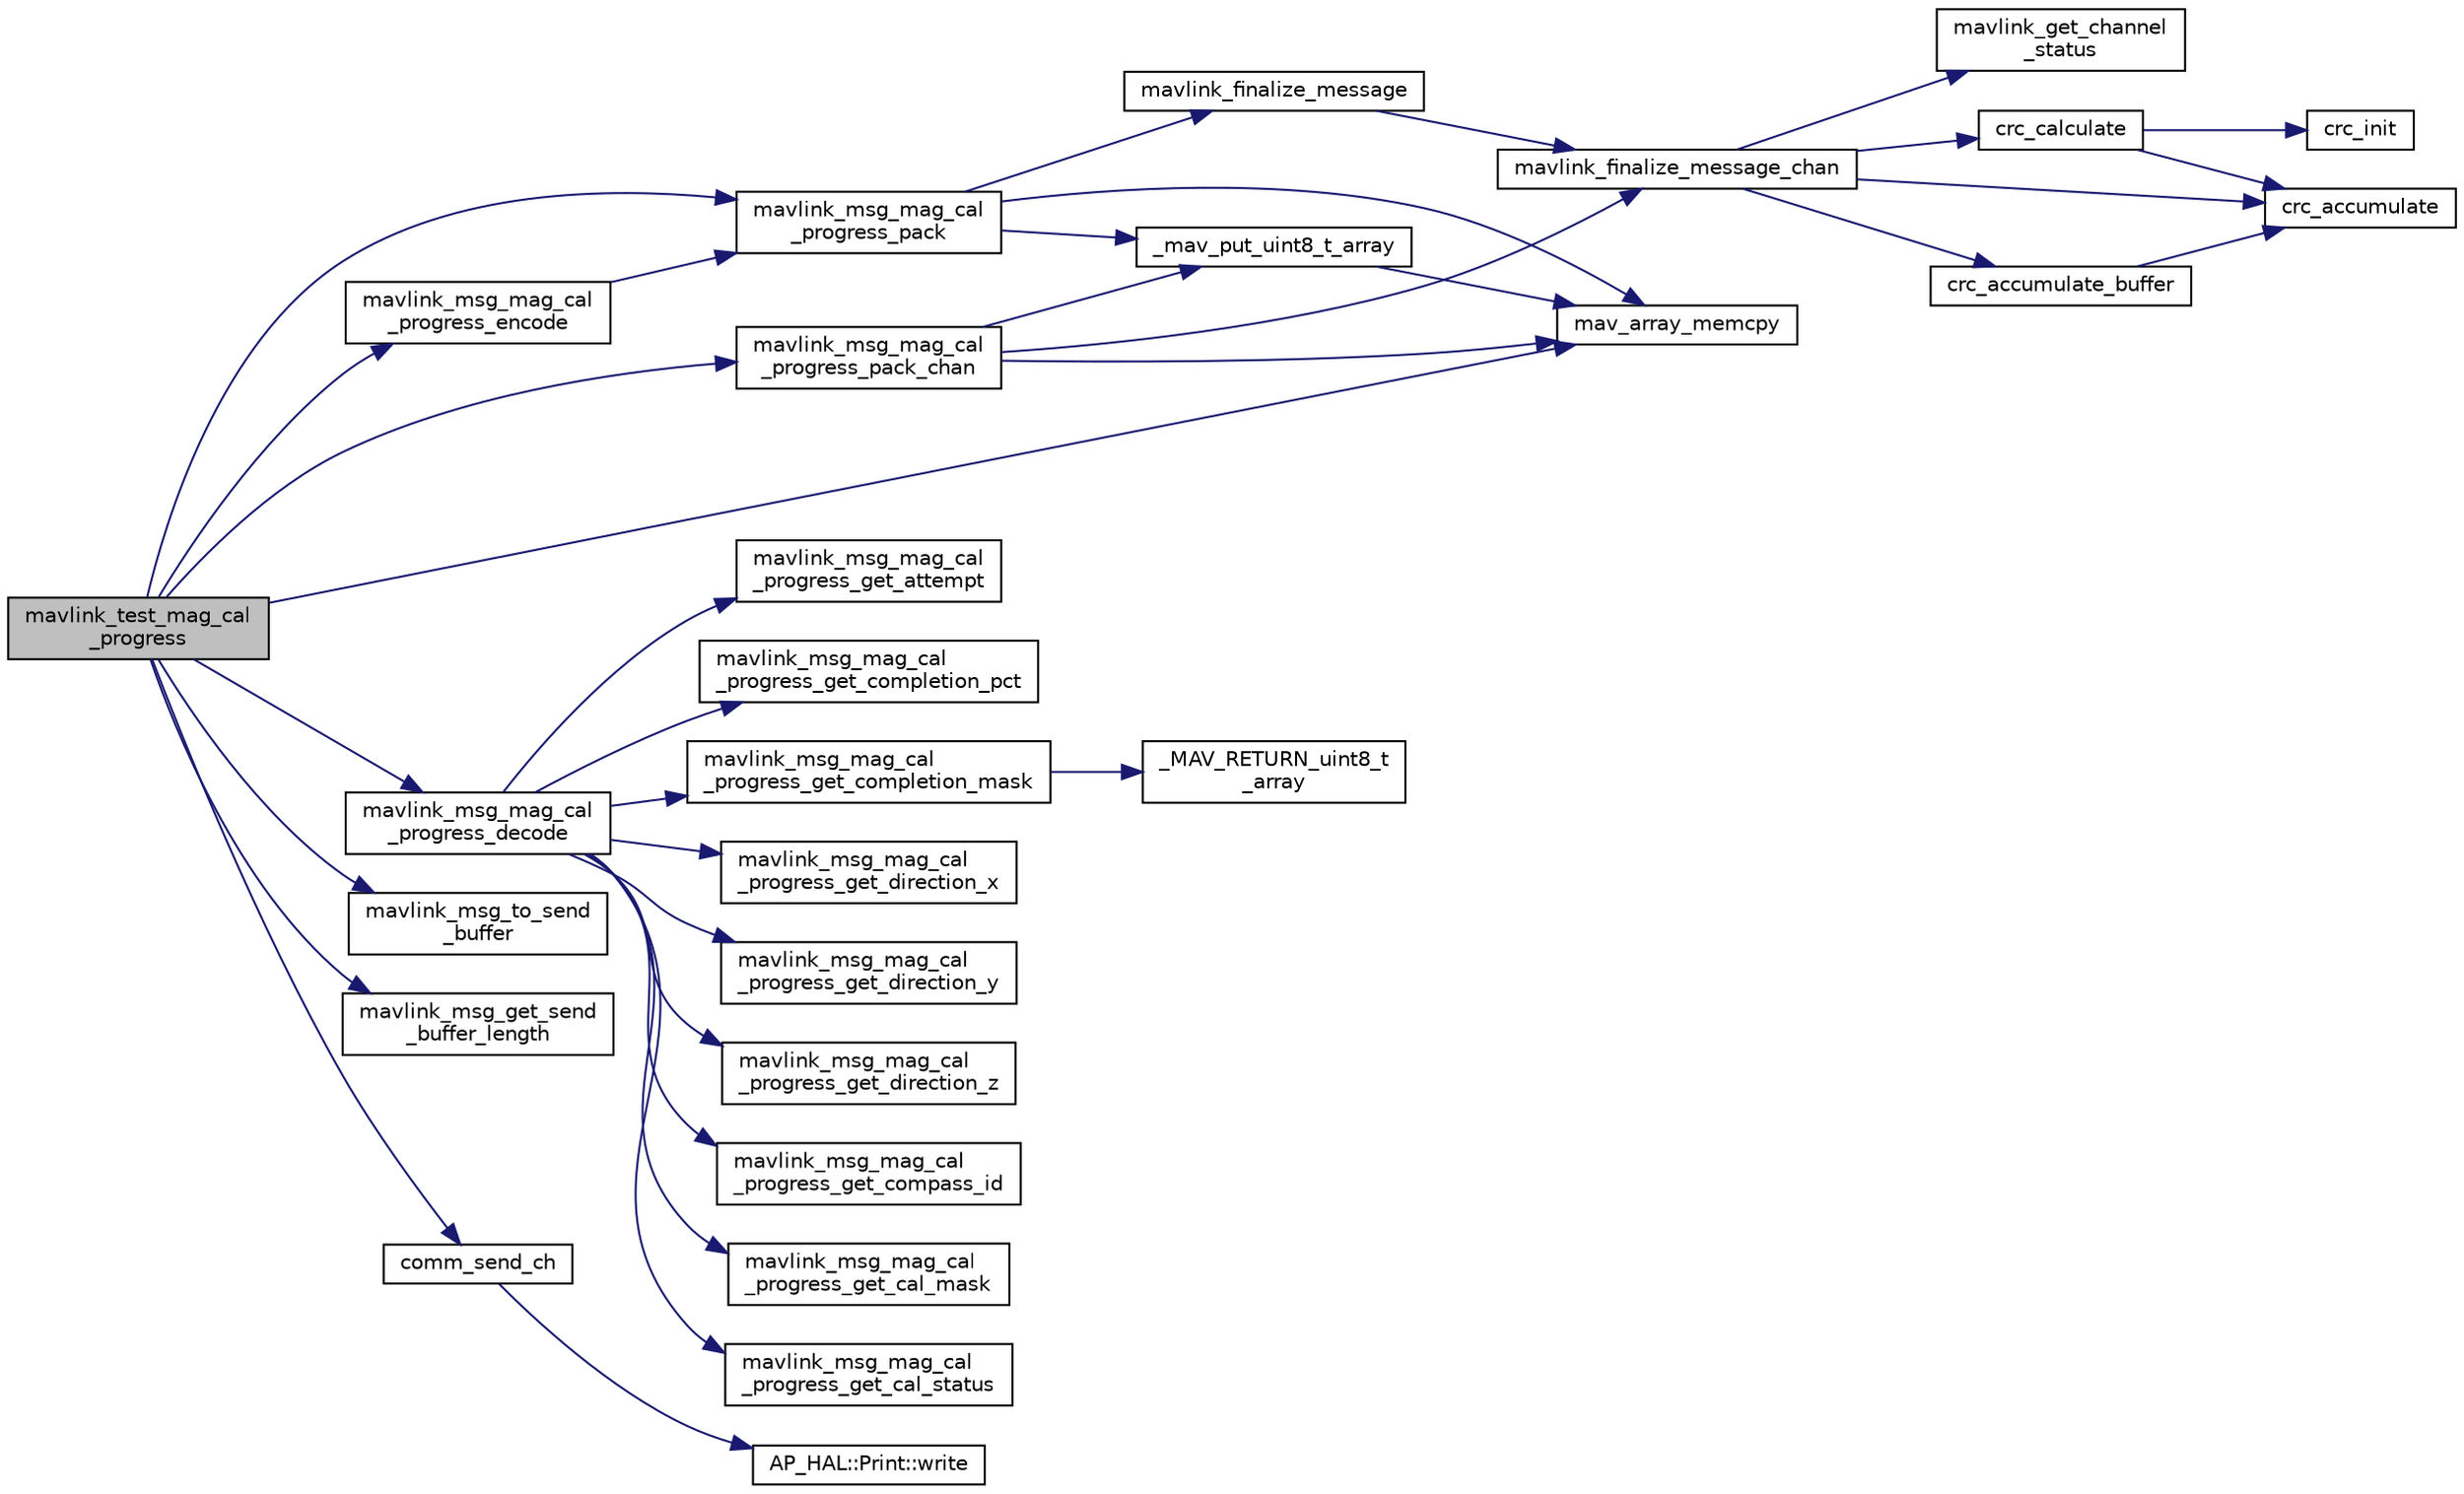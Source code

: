 digraph "mavlink_test_mag_cal_progress"
{
 // INTERACTIVE_SVG=YES
  edge [fontname="Helvetica",fontsize="10",labelfontname="Helvetica",labelfontsize="10"];
  node [fontname="Helvetica",fontsize="10",shape=record];
  rankdir="LR";
  Node1 [label="mavlink_test_mag_cal\l_progress",height=0.2,width=0.4,color="black", fillcolor="grey75", style="filled", fontcolor="black"];
  Node1 -> Node2 [color="midnightblue",fontsize="10",style="solid",fontname="Helvetica"];
  Node2 [label="mav_array_memcpy",height=0.2,width=0.4,color="black", fillcolor="white", style="filled",URL="$protocol_8h.html#a4486c3d5854cac1cb6a0fb1cc5ba570c"];
  Node1 -> Node3 [color="midnightblue",fontsize="10",style="solid",fontname="Helvetica"];
  Node3 [label="mavlink_msg_mag_cal\l_progress_encode",height=0.2,width=0.4,color="black", fillcolor="white", style="filled",URL="$mavlink__msg__mag__cal__progress_8h.html#a403c694eb71e7ee21816cb57afe6fa44",tooltip="Encode a mag_cal_progress struct. "];
  Node3 -> Node4 [color="midnightblue",fontsize="10",style="solid",fontname="Helvetica"];
  Node4 [label="mavlink_msg_mag_cal\l_progress_pack",height=0.2,width=0.4,color="black", fillcolor="white", style="filled",URL="$mavlink__msg__mag__cal__progress_8h.html#af76a73fcaea6a88131bdadf09f8e2531",tooltip="Pack a mag_cal_progress message. "];
  Node4 -> Node5 [color="midnightblue",fontsize="10",style="solid",fontname="Helvetica"];
  Node5 [label="_mav_put_uint8_t_array",height=0.2,width=0.4,color="black", fillcolor="white", style="filled",URL="$protocol_8h.html#a78cf8b010c1768f8be4b9caa34aba0dc"];
  Node5 -> Node2 [color="midnightblue",fontsize="10",style="solid",fontname="Helvetica"];
  Node4 -> Node2 [color="midnightblue",fontsize="10",style="solid",fontname="Helvetica"];
  Node4 -> Node6 [color="midnightblue",fontsize="10",style="solid",fontname="Helvetica"];
  Node6 [label="mavlink_finalize_message",height=0.2,width=0.4,color="black", fillcolor="white", style="filled",URL="$mavlink__helpers_8h.html#af3bea083c5ec83f5b6570b2bd4a817d0",tooltip="Finalize a MAVLink message with MAVLINK_COMM_0 as default channel. "];
  Node6 -> Node7 [color="midnightblue",fontsize="10",style="solid",fontname="Helvetica"];
  Node7 [label="mavlink_finalize_message_chan",height=0.2,width=0.4,color="black", fillcolor="white", style="filled",URL="$mavlink__helpers_8h.html#aa66131138fc02101dcc73b4b556ab422",tooltip="Finalize a MAVLink message with channel assignment. "];
  Node7 -> Node8 [color="midnightblue",fontsize="10",style="solid",fontname="Helvetica"];
  Node8 [label="mavlink_get_channel\l_status",height=0.2,width=0.4,color="black", fillcolor="white", style="filled",URL="$mavlink__helpers_8h.html#ac006d308067f48514ca5c0cf0b046c28"];
  Node7 -> Node9 [color="midnightblue",fontsize="10",style="solid",fontname="Helvetica"];
  Node9 [label="crc_calculate",height=0.2,width=0.4,color="black", fillcolor="white", style="filled",URL="$checksum_8h.html#ab4264eb7b9e22aabb5cc3191bce35f4c",tooltip="Calculates the X.25 checksum on a byte buffer. "];
  Node9 -> Node10 [color="midnightblue",fontsize="10",style="solid",fontname="Helvetica"];
  Node10 [label="crc_init",height=0.2,width=0.4,color="black", fillcolor="white", style="filled",URL="$checksum_8h.html#aee738f6e20d31b027afdd966c79befae",tooltip="Initiliaze the buffer for the X.25 CRC. "];
  Node9 -> Node11 [color="midnightblue",fontsize="10",style="solid",fontname="Helvetica"];
  Node11 [label="crc_accumulate",height=0.2,width=0.4,color="black", fillcolor="white", style="filled",URL="$checksum_8h.html#ade2bbc31cd3b5b6d839556f56de61957",tooltip="Accumulate the X.25 CRC by adding one char at a time. "];
  Node7 -> Node12 [color="midnightblue",fontsize="10",style="solid",fontname="Helvetica"];
  Node12 [label="crc_accumulate_buffer",height=0.2,width=0.4,color="black", fillcolor="white", style="filled",URL="$checksum_8h.html#abcbaa800e8fcbcdf9bb48168657fbefd",tooltip="Accumulate the X.25 CRC by adding an array of bytes. "];
  Node12 -> Node11 [color="midnightblue",fontsize="10",style="solid",fontname="Helvetica"];
  Node7 -> Node11 [color="midnightblue",fontsize="10",style="solid",fontname="Helvetica"];
  Node1 -> Node13 [color="midnightblue",fontsize="10",style="solid",fontname="Helvetica"];
  Node13 [label="mavlink_msg_mag_cal\l_progress_decode",height=0.2,width=0.4,color="black", fillcolor="white", style="filled",URL="$mavlink__msg__mag__cal__progress_8h.html#a89ffd15eb4723f5ea75f241b3e045711",tooltip="Decode a mag_cal_progress message into a struct. "];
  Node13 -> Node14 [color="midnightblue",fontsize="10",style="solid",fontname="Helvetica"];
  Node14 [label="mavlink_msg_mag_cal\l_progress_get_direction_x",height=0.2,width=0.4,color="black", fillcolor="white", style="filled",URL="$mavlink__msg__mag__cal__progress_8h.html#ad4b6c099cf2114366a21ee38bd697694",tooltip="Get field direction_x from mag_cal_progress message. "];
  Node13 -> Node15 [color="midnightblue",fontsize="10",style="solid",fontname="Helvetica"];
  Node15 [label="mavlink_msg_mag_cal\l_progress_get_direction_y",height=0.2,width=0.4,color="black", fillcolor="white", style="filled",URL="$mavlink__msg__mag__cal__progress_8h.html#a7747715a8afecbb7d941f5e931b69e34",tooltip="Get field direction_y from mag_cal_progress message. "];
  Node13 -> Node16 [color="midnightblue",fontsize="10",style="solid",fontname="Helvetica"];
  Node16 [label="mavlink_msg_mag_cal\l_progress_get_direction_z",height=0.2,width=0.4,color="black", fillcolor="white", style="filled",URL="$mavlink__msg__mag__cal__progress_8h.html#aa3ab9f838c6bd23f65bf6e9361a902ed",tooltip="Get field direction_z from mag_cal_progress message. "];
  Node13 -> Node17 [color="midnightblue",fontsize="10",style="solid",fontname="Helvetica"];
  Node17 [label="mavlink_msg_mag_cal\l_progress_get_compass_id",height=0.2,width=0.4,color="black", fillcolor="white", style="filled",URL="$mavlink__msg__mag__cal__progress_8h.html#a4efc5644fc20da1ab22e2a5580e21418",tooltip="Send a mag_cal_progress message. "];
  Node13 -> Node18 [color="midnightblue",fontsize="10",style="solid",fontname="Helvetica"];
  Node18 [label="mavlink_msg_mag_cal\l_progress_get_cal_mask",height=0.2,width=0.4,color="black", fillcolor="white", style="filled",URL="$mavlink__msg__mag__cal__progress_8h.html#a203f7be045565a0ebfa2bed7586fecd0",tooltip="Get field cal_mask from mag_cal_progress message. "];
  Node13 -> Node19 [color="midnightblue",fontsize="10",style="solid",fontname="Helvetica"];
  Node19 [label="mavlink_msg_mag_cal\l_progress_get_cal_status",height=0.2,width=0.4,color="black", fillcolor="white", style="filled",URL="$mavlink__msg__mag__cal__progress_8h.html#ac8f19f236ec59921f52ddf6226bcacd0",tooltip="Get field cal_status from mag_cal_progress message. "];
  Node13 -> Node20 [color="midnightblue",fontsize="10",style="solid",fontname="Helvetica"];
  Node20 [label="mavlink_msg_mag_cal\l_progress_get_attempt",height=0.2,width=0.4,color="black", fillcolor="white", style="filled",URL="$mavlink__msg__mag__cal__progress_8h.html#ae8a6bcfaa6bae0fcbbaf7c4dff7b39be",tooltip="Get field attempt from mag_cal_progress message. "];
  Node13 -> Node21 [color="midnightblue",fontsize="10",style="solid",fontname="Helvetica"];
  Node21 [label="mavlink_msg_mag_cal\l_progress_get_completion_pct",height=0.2,width=0.4,color="black", fillcolor="white", style="filled",URL="$mavlink__msg__mag__cal__progress_8h.html#ac6430f400131bf0af38c602e73a71729",tooltip="Get field completion_pct from mag_cal_progress message. "];
  Node13 -> Node22 [color="midnightblue",fontsize="10",style="solid",fontname="Helvetica"];
  Node22 [label="mavlink_msg_mag_cal\l_progress_get_completion_mask",height=0.2,width=0.4,color="black", fillcolor="white", style="filled",URL="$mavlink__msg__mag__cal__progress_8h.html#adbb8db953ca274493f1252fde14cfe5b",tooltip="Get field completion_mask from mag_cal_progress message. "];
  Node22 -> Node23 [color="midnightblue",fontsize="10",style="solid",fontname="Helvetica"];
  Node23 [label="_MAV_RETURN_uint8_t\l_array",height=0.2,width=0.4,color="black", fillcolor="white", style="filled",URL="$protocol_8h.html#a0577ed5da38b4eed5472e27dc94026c3"];
  Node1 -> Node4 [color="midnightblue",fontsize="10",style="solid",fontname="Helvetica"];
  Node1 -> Node24 [color="midnightblue",fontsize="10",style="solid",fontname="Helvetica"];
  Node24 [label="mavlink_msg_mag_cal\l_progress_pack_chan",height=0.2,width=0.4,color="black", fillcolor="white", style="filled",URL="$mavlink__msg__mag__cal__progress_8h.html#a7db69122819ddb630f6324434aabbf7c",tooltip="Pack a mag_cal_progress message on a channel. "];
  Node24 -> Node5 [color="midnightblue",fontsize="10",style="solid",fontname="Helvetica"];
  Node24 -> Node2 [color="midnightblue",fontsize="10",style="solid",fontname="Helvetica"];
  Node24 -> Node7 [color="midnightblue",fontsize="10",style="solid",fontname="Helvetica"];
  Node1 -> Node25 [color="midnightblue",fontsize="10",style="solid",fontname="Helvetica"];
  Node25 [label="mavlink_msg_to_send\l_buffer",height=0.2,width=0.4,color="black", fillcolor="white", style="filled",URL="$mavlink__helpers_8h.html#afea0a9befa84822fd62c2899ea0d849e",tooltip="Pack a message to send it over a serial byte stream. "];
  Node1 -> Node26 [color="midnightblue",fontsize="10",style="solid",fontname="Helvetica"];
  Node26 [label="mavlink_msg_get_send\l_buffer_length",height=0.2,width=0.4,color="black", fillcolor="white", style="filled",URL="$protocol_8h.html#aa86c08f27aabb7a2e12a67f189f590c8",tooltip="Get the required buffer size for this message. "];
  Node1 -> Node27 [color="midnightblue",fontsize="10",style="solid",fontname="Helvetica"];
  Node27 [label="comm_send_ch",height=0.2,width=0.4,color="black", fillcolor="white", style="filled",URL="$GCS__MAVLink_8h.html#ab753873a1ee10adedd0ce246311468f8"];
  Node27 -> Node28 [color="midnightblue",fontsize="10",style="solid",fontname="Helvetica"];
  Node28 [label="AP_HAL::Print::write",height=0.2,width=0.4,color="black", fillcolor="white", style="filled",URL="$classAP__HAL_1_1Print.html#acc65391952a43334f8f5c9bef341f501"];
}

